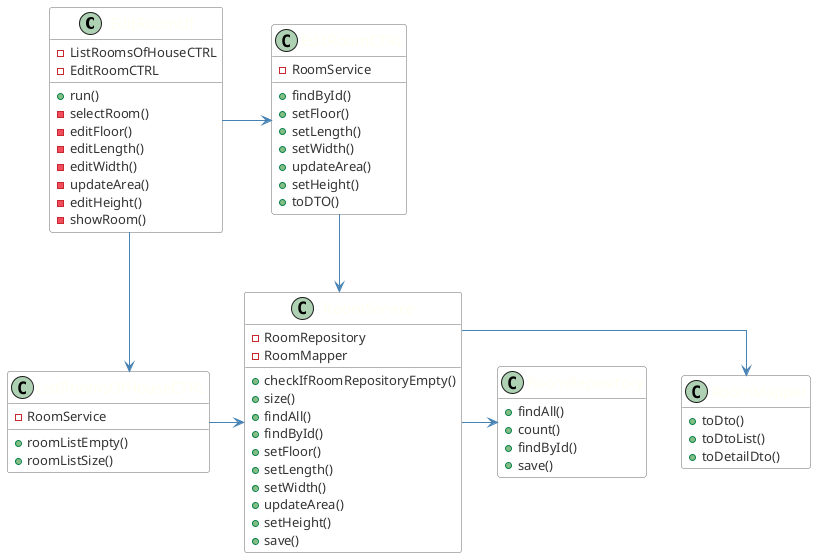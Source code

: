@startuml
skinparam linetype ortho
hide empty members

skinparam class {
	ArrowColor SteelBlue
	BorderColor Dimgray
	HeaderBackgroundColor SteelBlue
	BackgroundColor White
	FontName Calibri bold
	AttributeFontColor #333
	AttributeFontName Calibri
	AttributeFontSize 13
	FontColor Ivory
	FontSize 15
}

class EditRoomUI{
- ListRoomsOfHouseCTRL
- EditRoomCTRL
+ run()
- selectRoom()
- editFloor()
- editLength()
- editWidth()
- updateArea()
- editHeight()
- showRoom()

}

class ListRoomsOfHouseCTRL{
- RoomService
+ roomListEmpty()
+ roomListSize()
}

class EditRoomCTRL{
- RoomService

+ findById()
+ setFloor()
+ setLength()
+ setWidth()
+ updateArea()
+ setHeight()
+ toDTO()
}


class RoomService{
- RoomRepository
- RoomMapper

+ checkIfRoomRepositoryEmpty()
+ size()
+ findAll()
+ findById()
+ setFloor()
+ setLength()
+ setWidth()
+ updateArea()
+ setHeight()
+ save()
}

class RoomMapper {
+ toDto()
+ toDtoList()
+ toDetailDto()
}

class RoomRepository{
+ findAll()
+ count()
+ findById()
+ save()

}


EditRoomUI -> EditRoomCTRL
EditRoomUI --> ListRoomsOfHouseCTRL

ListRoomsOfHouseCTRL -> RoomService
EditRoomCTRL -> RoomService
RoomService -> RoomMapper
RoomService -> RoomRepository



@enduml